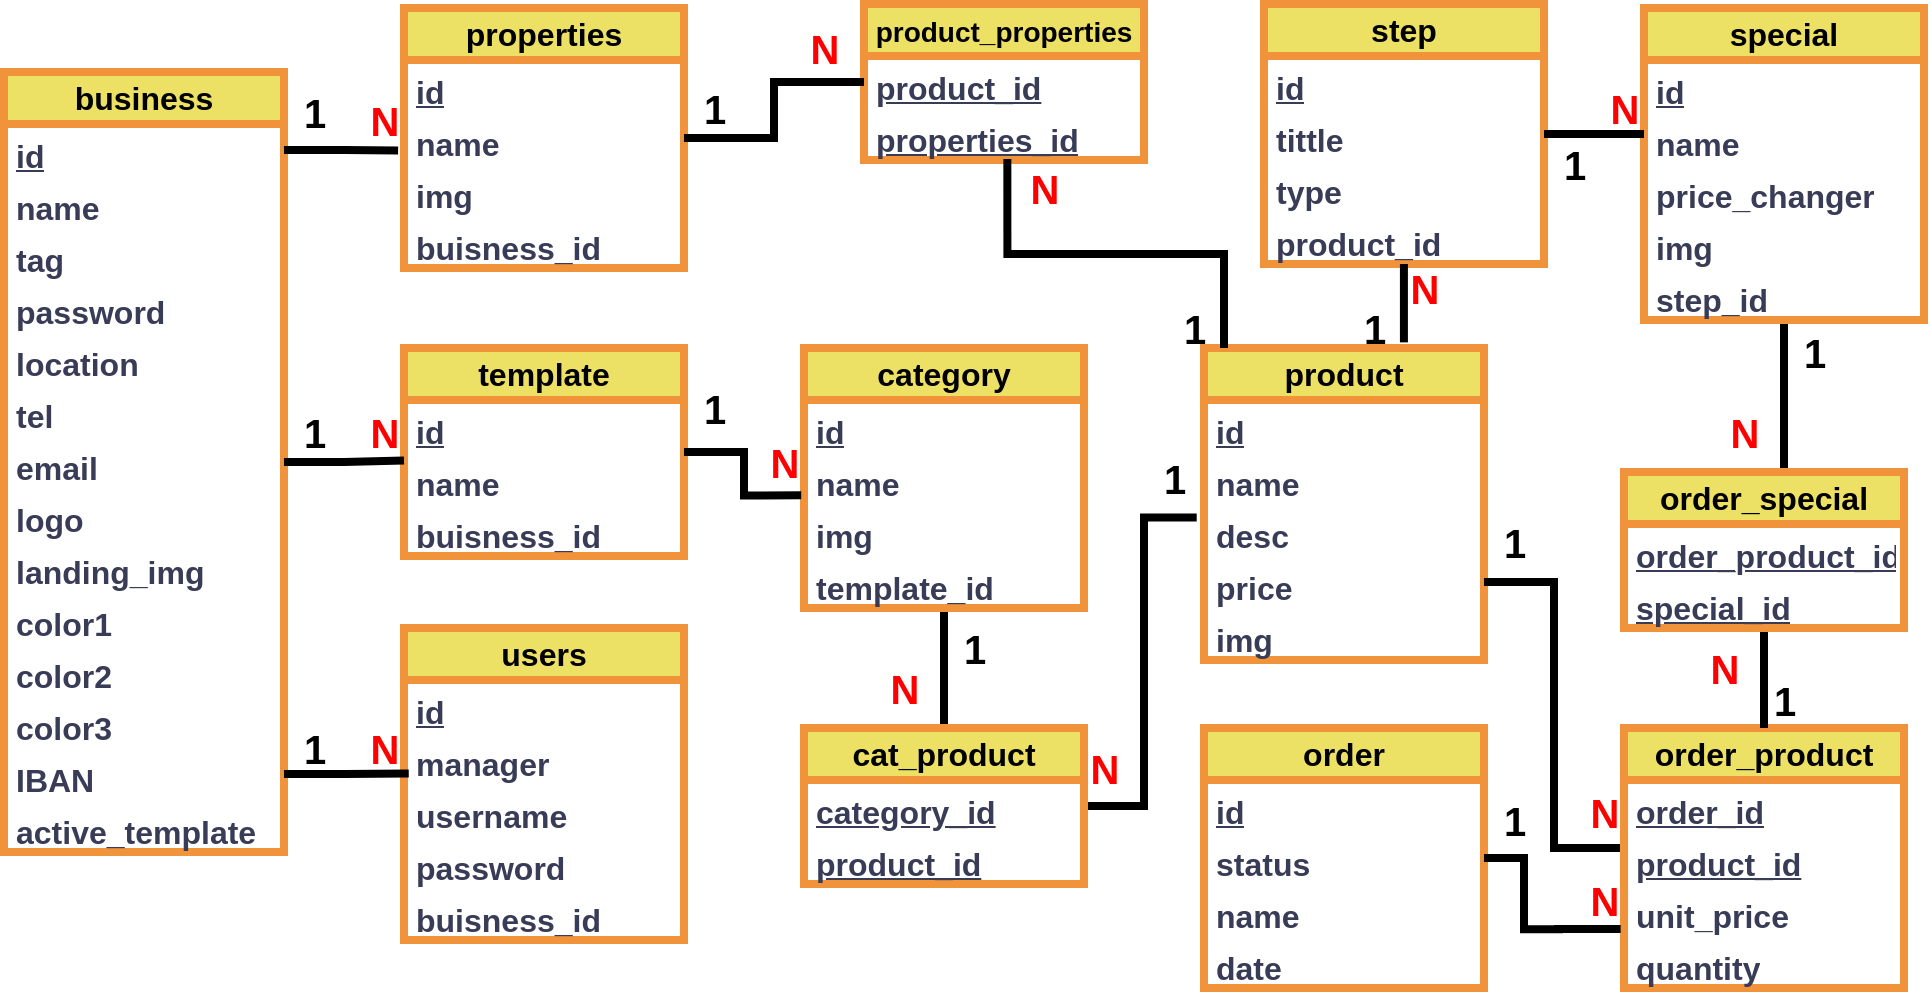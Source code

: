 <mxfile version="24.2.5" type="device">
  <diagram name="Página-1" id="HB4EFLJoK9irSy28Nmbm">
    <mxGraphModel dx="2087" dy="1299" grid="1" gridSize="10" guides="1" tooltips="1" connect="1" arrows="1" fold="1" page="0" pageScale="1" pageWidth="827" pageHeight="1169" background="none" math="0" shadow="0">
      <root>
        <mxCell id="0" />
        <mxCell id="1" parent="0" />
        <mxCell id="oP3ecVFxMw8S0ZBThQW_-9" value="business" style="swimlane;fontStyle=1;childLayout=stackLayout;horizontal=1;startSize=26;fillColor=#ece165;horizontalStack=0;resizeParent=1;resizeParentMax=0;resizeLast=0;collapsible=1;marginBottom=0;whiteSpace=wrap;html=1;strokeColor=#f1933b;labelBackgroundColor=none;gradientColor=none;strokeWidth=4;fontSize=16;" parent="1" vertex="1">
          <mxGeometry x="-100" y="-258" width="140" height="390" as="geometry" />
        </mxCell>
        <mxCell id="oP3ecVFxMw8S0ZBThQW_-11" value="&lt;u style=&quot;font-size: 16px;&quot;&gt;id&lt;/u&gt;" style="text;strokeColor=none;fillColor=none;align=left;verticalAlign=top;spacingLeft=4;spacingRight=4;overflow=hidden;rotatable=0;points=[[0,0.5],[1,0.5]];portConstraint=eastwest;whiteSpace=wrap;html=1;fontColor=#393C56;labelBackgroundColor=none;strokeWidth=4;fontSize=16;fontStyle=1" parent="oP3ecVFxMw8S0ZBThQW_-9" vertex="1">
          <mxGeometry y="26" width="140" height="26" as="geometry" />
        </mxCell>
        <mxCell id="oP3ecVFxMw8S0ZBThQW_-12" value="name" style="text;strokeColor=none;fillColor=none;align=left;verticalAlign=top;spacingLeft=4;spacingRight=4;overflow=hidden;rotatable=0;points=[[0,0.5],[1,0.5]];portConstraint=eastwest;whiteSpace=wrap;html=1;fontColor=#393C56;labelBackgroundColor=none;strokeWidth=4;fontSize=16;fontStyle=1" parent="oP3ecVFxMw8S0ZBThQW_-9" vertex="1">
          <mxGeometry y="52" width="140" height="26" as="geometry" />
        </mxCell>
        <mxCell id="oP3ecVFxMw8S0ZBThQW_-10" value="tag" style="text;strokeColor=none;fillColor=none;align=left;verticalAlign=top;spacingLeft=4;spacingRight=4;overflow=hidden;rotatable=0;points=[[0,0.5],[1,0.5]];portConstraint=eastwest;whiteSpace=wrap;html=1;fontColor=#393C56;labelBackgroundColor=none;strokeWidth=4;fontSize=16;fontStyle=1" parent="oP3ecVFxMw8S0ZBThQW_-9" vertex="1">
          <mxGeometry y="78" width="140" height="26" as="geometry" />
        </mxCell>
        <mxCell id="hWduW7F0UaVmSexxQj4j-1" value="password" style="text;strokeColor=none;fillColor=none;align=left;verticalAlign=top;spacingLeft=4;spacingRight=4;overflow=hidden;rotatable=0;points=[[0,0.5],[1,0.5]];portConstraint=eastwest;whiteSpace=wrap;html=1;fontColor=#393C56;labelBackgroundColor=none;strokeWidth=4;fontSize=16;fontStyle=1" parent="oP3ecVFxMw8S0ZBThQW_-9" vertex="1">
          <mxGeometry y="104" width="140" height="26" as="geometry" />
        </mxCell>
        <mxCell id="oP3ecVFxMw8S0ZBThQW_-43" value="location" style="text;strokeColor=none;fillColor=none;align=left;verticalAlign=top;spacingLeft=4;spacingRight=4;overflow=hidden;rotatable=0;points=[[0,0.5],[1,0.5]];portConstraint=eastwest;whiteSpace=wrap;html=1;fontColor=#393C56;labelBackgroundColor=none;strokeWidth=4;fontSize=16;fontStyle=1" parent="oP3ecVFxMw8S0ZBThQW_-9" vertex="1">
          <mxGeometry y="130" width="140" height="26" as="geometry" />
        </mxCell>
        <mxCell id="rgA8sPel6VOe8TSU-KJx-34" value="tel" style="text;strokeColor=none;fillColor=none;align=left;verticalAlign=top;spacingLeft=4;spacingRight=4;overflow=hidden;rotatable=0;points=[[0,0.5],[1,0.5]];portConstraint=eastwest;whiteSpace=wrap;html=1;fontColor=#393C56;labelBackgroundColor=none;strokeWidth=4;fontSize=16;fontStyle=1" parent="oP3ecVFxMw8S0ZBThQW_-9" vertex="1">
          <mxGeometry y="156" width="140" height="26" as="geometry" />
        </mxCell>
        <mxCell id="rgA8sPel6VOe8TSU-KJx-35" value="email" style="text;strokeColor=none;fillColor=none;align=left;verticalAlign=top;spacingLeft=4;spacingRight=4;overflow=hidden;rotatable=0;points=[[0,0.5],[1,0.5]];portConstraint=eastwest;whiteSpace=wrap;html=1;fontColor=#393C56;labelBackgroundColor=none;strokeWidth=4;fontSize=16;fontStyle=1" parent="oP3ecVFxMw8S0ZBThQW_-9" vertex="1">
          <mxGeometry y="182" width="140" height="26" as="geometry" />
        </mxCell>
        <mxCell id="oP3ecVFxMw8S0ZBThQW_-40" value="logo" style="text;strokeColor=none;fillColor=none;align=left;verticalAlign=top;spacingLeft=4;spacingRight=4;overflow=hidden;rotatable=0;points=[[0,0.5],[1,0.5]];portConstraint=eastwest;whiteSpace=wrap;html=1;fontColor=#393C56;labelBackgroundColor=none;strokeWidth=4;fontSize=16;fontStyle=1" parent="oP3ecVFxMw8S0ZBThQW_-9" vertex="1">
          <mxGeometry y="208" width="140" height="26" as="geometry" />
        </mxCell>
        <mxCell id="rgA8sPel6VOe8TSU-KJx-25" value="landing_img" style="text;strokeColor=none;fillColor=none;align=left;verticalAlign=top;spacingLeft=4;spacingRight=4;overflow=hidden;rotatable=0;points=[[0,0.5],[1,0.5]];portConstraint=eastwest;whiteSpace=wrap;html=1;fontColor=#393C56;labelBackgroundColor=none;strokeWidth=4;fontSize=16;fontStyle=1" parent="oP3ecVFxMw8S0ZBThQW_-9" vertex="1">
          <mxGeometry y="234" width="140" height="26" as="geometry" />
        </mxCell>
        <mxCell id="rgA8sPel6VOe8TSU-KJx-37" value="color1" style="text;strokeColor=none;fillColor=none;align=left;verticalAlign=top;spacingLeft=4;spacingRight=4;overflow=hidden;rotatable=0;points=[[0,0.5],[1,0.5]];portConstraint=eastwest;whiteSpace=wrap;html=1;fontColor=#393C56;labelBackgroundColor=none;strokeWidth=4;fontSize=16;fontStyle=1" parent="oP3ecVFxMw8S0ZBThQW_-9" vertex="1">
          <mxGeometry y="260" width="140" height="26" as="geometry" />
        </mxCell>
        <mxCell id="rgA8sPel6VOe8TSU-KJx-38" value="color2" style="text;strokeColor=none;fillColor=none;align=left;verticalAlign=top;spacingLeft=4;spacingRight=4;overflow=hidden;rotatable=0;points=[[0,0.5],[1,0.5]];portConstraint=eastwest;whiteSpace=wrap;html=1;fontColor=#393C56;labelBackgroundColor=none;strokeWidth=4;fontSize=16;fontStyle=1" parent="oP3ecVFxMw8S0ZBThQW_-9" vertex="1">
          <mxGeometry y="286" width="140" height="26" as="geometry" />
        </mxCell>
        <mxCell id="rgA8sPel6VOe8TSU-KJx-39" value="color3" style="text;strokeColor=none;fillColor=none;align=left;verticalAlign=top;spacingLeft=4;spacingRight=4;overflow=hidden;rotatable=0;points=[[0,0.5],[1,0.5]];portConstraint=eastwest;whiteSpace=wrap;html=1;fontColor=#393C56;labelBackgroundColor=none;strokeWidth=4;fontSize=16;fontStyle=1" parent="oP3ecVFxMw8S0ZBThQW_-9" vertex="1">
          <mxGeometry y="312" width="140" height="26" as="geometry" />
        </mxCell>
        <mxCell id="oP3ecVFxMw8S0ZBThQW_-41" value="IBAN" style="text;strokeColor=none;fillColor=none;align=left;verticalAlign=top;spacingLeft=4;spacingRight=4;overflow=hidden;rotatable=0;points=[[0,0.5],[1,0.5]];portConstraint=eastwest;whiteSpace=wrap;html=1;fontColor=#393C56;labelBackgroundColor=none;strokeWidth=4;fontSize=16;fontStyle=1" parent="oP3ecVFxMw8S0ZBThQW_-9" vertex="1">
          <mxGeometry y="338" width="140" height="26" as="geometry" />
        </mxCell>
        <mxCell id="rgA8sPel6VOe8TSU-KJx-26" value="active_template" style="text;strokeColor=none;fillColor=none;align=left;verticalAlign=top;spacingLeft=4;spacingRight=4;overflow=hidden;rotatable=0;points=[[0,0.5],[1,0.5]];portConstraint=eastwest;whiteSpace=wrap;html=1;fontColor=#393C56;labelBackgroundColor=none;strokeWidth=4;fontSize=16;fontStyle=1" parent="oP3ecVFxMw8S0ZBThQW_-9" vertex="1">
          <mxGeometry y="364" width="140" height="26" as="geometry" />
        </mxCell>
        <mxCell id="w_64lnNvMojPPj8oxcIl-16" style="edgeStyle=orthogonalEdgeStyle;rounded=0;orthogonalLoop=1;jettySize=auto;html=1;entryX=0.5;entryY=0;entryDx=0;entryDy=0;endArrow=none;endFill=0;strokeWidth=4;" edge="1" parent="1" source="oP3ecVFxMw8S0ZBThQW_-26" target="rgA8sPel6VOe8TSU-KJx-27">
          <mxGeometry relative="1" as="geometry" />
        </mxCell>
        <mxCell id="oP3ecVFxMw8S0ZBThQW_-26" value="category" style="swimlane;fontStyle=1;childLayout=stackLayout;horizontal=1;startSize=26;fillColor=#ece165;horizontalStack=0;resizeParent=1;resizeParentMax=0;resizeLast=0;collapsible=1;marginBottom=0;whiteSpace=wrap;html=1;strokeColor=#f1933b;labelBackgroundColor=none;gradientColor=none;strokeWidth=4;fontSize=16;" parent="1" vertex="1">
          <mxGeometry x="300" y="-120" width="140" height="130" as="geometry" />
        </mxCell>
        <mxCell id="oP3ecVFxMw8S0ZBThQW_-27" value="&lt;u style=&quot;font-size: 16px;&quot;&gt;id&lt;/u&gt;" style="text;strokeColor=none;fillColor=none;align=left;verticalAlign=top;spacingLeft=4;spacingRight=4;overflow=hidden;rotatable=0;points=[[0,0.5],[1,0.5]];portConstraint=eastwest;whiteSpace=wrap;html=1;fontColor=#393C56;labelBackgroundColor=none;strokeWidth=4;fontSize=16;fontStyle=1" parent="oP3ecVFxMw8S0ZBThQW_-26" vertex="1">
          <mxGeometry y="26" width="140" height="26" as="geometry" />
        </mxCell>
        <mxCell id="oP3ecVFxMw8S0ZBThQW_-28" value="name" style="text;strokeColor=none;fillColor=none;align=left;verticalAlign=top;spacingLeft=4;spacingRight=4;overflow=hidden;rotatable=0;points=[[0,0.5],[1,0.5]];portConstraint=eastwest;whiteSpace=wrap;html=1;fontColor=#393C56;labelBackgroundColor=none;strokeWidth=4;fontSize=16;fontStyle=1" parent="oP3ecVFxMw8S0ZBThQW_-26" vertex="1">
          <mxGeometry y="52" width="140" height="26" as="geometry" />
        </mxCell>
        <mxCell id="oP3ecVFxMw8S0ZBThQW_-29" value="img" style="text;strokeColor=none;fillColor=none;align=left;verticalAlign=top;spacingLeft=4;spacingRight=4;overflow=hidden;rotatable=0;points=[[0,0.5],[1,0.5]];portConstraint=eastwest;whiteSpace=wrap;html=1;fontColor=#393C56;labelBackgroundColor=none;strokeWidth=4;fontSize=16;fontStyle=1" parent="oP3ecVFxMw8S0ZBThQW_-26" vertex="1">
          <mxGeometry y="78" width="140" height="26" as="geometry" />
        </mxCell>
        <mxCell id="yxecicvRV5w_pmOznldh-9" value="template_id" style="text;strokeColor=none;fillColor=none;align=left;verticalAlign=top;spacingLeft=4;spacingRight=4;overflow=hidden;rotatable=0;points=[[0,0.5],[1,0.5]];portConstraint=eastwest;whiteSpace=wrap;html=1;fontColor=#393C56;labelBackgroundColor=none;strokeWidth=4;fontSize=16;fontStyle=1" parent="oP3ecVFxMw8S0ZBThQW_-26" vertex="1">
          <mxGeometry y="104" width="140" height="26" as="geometry" />
        </mxCell>
        <mxCell id="oP3ecVFxMw8S0ZBThQW_-30" value="product" style="swimlane;fontStyle=1;childLayout=stackLayout;horizontal=1;startSize=26;fillColor=#ece165;horizontalStack=0;resizeParent=1;resizeParentMax=0;resizeLast=0;collapsible=1;marginBottom=0;whiteSpace=wrap;html=1;strokeColor=#f1933b;labelBackgroundColor=none;gradientColor=none;strokeWidth=4;fontSize=16;" parent="1" vertex="1">
          <mxGeometry x="500" y="-120" width="140" height="156" as="geometry" />
        </mxCell>
        <mxCell id="oP3ecVFxMw8S0ZBThQW_-31" value="&lt;u style=&quot;font-size: 16px;&quot;&gt;id&lt;/u&gt;" style="text;strokeColor=none;fillColor=none;align=left;verticalAlign=top;spacingLeft=4;spacingRight=4;overflow=hidden;rotatable=0;points=[[0,0.5],[1,0.5]];portConstraint=eastwest;whiteSpace=wrap;html=1;fontColor=#393C56;labelBackgroundColor=none;strokeWidth=4;fontSize=16;fontStyle=1" parent="oP3ecVFxMw8S0ZBThQW_-30" vertex="1">
          <mxGeometry y="26" width="140" height="26" as="geometry" />
        </mxCell>
        <mxCell id="oP3ecVFxMw8S0ZBThQW_-32" value="name" style="text;strokeColor=none;fillColor=none;align=left;verticalAlign=top;spacingLeft=4;spacingRight=4;overflow=hidden;rotatable=0;points=[[0,0.5],[1,0.5]];portConstraint=eastwest;whiteSpace=wrap;html=1;fontColor=#393C56;labelBackgroundColor=none;strokeWidth=4;fontSize=16;fontStyle=1" parent="oP3ecVFxMw8S0ZBThQW_-30" vertex="1">
          <mxGeometry y="52" width="140" height="26" as="geometry" />
        </mxCell>
        <mxCell id="yxecicvRV5w_pmOznldh-8" value="desc" style="text;strokeColor=none;fillColor=none;align=left;verticalAlign=top;spacingLeft=4;spacingRight=4;overflow=hidden;rotatable=0;points=[[0,0.5],[1,0.5]];portConstraint=eastwest;whiteSpace=wrap;html=1;fontColor=#393C56;labelBackgroundColor=none;strokeWidth=4;fontSize=16;fontStyle=1" parent="oP3ecVFxMw8S0ZBThQW_-30" vertex="1">
          <mxGeometry y="78" width="140" height="26" as="geometry" />
        </mxCell>
        <mxCell id="yxecicvRV5w_pmOznldh-1" value="price" style="text;strokeColor=none;fillColor=none;align=left;verticalAlign=top;spacingLeft=4;spacingRight=4;overflow=hidden;rotatable=0;points=[[0,0.5],[1,0.5]];portConstraint=eastwest;whiteSpace=wrap;html=1;fontColor=#393C56;labelBackgroundColor=none;strokeWidth=4;fontSize=16;fontStyle=1" parent="oP3ecVFxMw8S0ZBThQW_-30" vertex="1">
          <mxGeometry y="104" width="140" height="26" as="geometry" />
        </mxCell>
        <mxCell id="oP3ecVFxMw8S0ZBThQW_-33" value="img" style="text;strokeColor=none;fillColor=none;align=left;verticalAlign=top;spacingLeft=4;spacingRight=4;overflow=hidden;rotatable=0;points=[[0,0.5],[1,0.5]];portConstraint=eastwest;whiteSpace=wrap;html=1;fontColor=#393C56;labelBackgroundColor=none;strokeWidth=4;fontSize=16;fontStyle=1" parent="oP3ecVFxMw8S0ZBThQW_-30" vertex="1">
          <mxGeometry y="130" width="140" height="26" as="geometry" />
        </mxCell>
        <mxCell id="oP3ecVFxMw8S0ZBThQW_-44" value="step" style="swimlane;fontStyle=1;childLayout=stackLayout;horizontal=1;startSize=26;fillColor=#ece165;horizontalStack=0;resizeParent=1;resizeParentMax=0;resizeLast=0;collapsible=1;marginBottom=0;whiteSpace=wrap;html=1;strokeColor=#f1933b;labelBackgroundColor=none;gradientColor=none;strokeWidth=4;fontSize=16;" parent="1" vertex="1">
          <mxGeometry x="530" y="-292" width="140" height="130" as="geometry" />
        </mxCell>
        <mxCell id="oP3ecVFxMw8S0ZBThQW_-45" value="&lt;u style=&quot;font-size: 16px;&quot;&gt;id&lt;/u&gt;" style="text;strokeColor=none;fillColor=none;align=left;verticalAlign=top;spacingLeft=4;spacingRight=4;overflow=hidden;rotatable=0;points=[[0,0.5],[1,0.5]];portConstraint=eastwest;whiteSpace=wrap;html=1;fontColor=#393C56;labelBackgroundColor=none;strokeWidth=4;fontSize=16;fontStyle=1" parent="oP3ecVFxMw8S0ZBThQW_-44" vertex="1">
          <mxGeometry y="26" width="140" height="26" as="geometry" />
        </mxCell>
        <mxCell id="oP3ecVFxMw8S0ZBThQW_-47" value="tittle" style="text;strokeColor=none;fillColor=none;align=left;verticalAlign=top;spacingLeft=4;spacingRight=4;overflow=hidden;rotatable=0;points=[[0,0.5],[1,0.5]];portConstraint=eastwest;whiteSpace=wrap;html=1;fontColor=#393C56;labelBackgroundColor=none;strokeWidth=4;fontSize=16;fontStyle=1" parent="oP3ecVFxMw8S0ZBThQW_-44" vertex="1">
          <mxGeometry y="52" width="140" height="26" as="geometry" />
        </mxCell>
        <mxCell id="rgA8sPel6VOe8TSU-KJx-4" value="type" style="text;strokeColor=none;fillColor=none;align=left;verticalAlign=top;spacingLeft=4;spacingRight=4;overflow=hidden;rotatable=0;points=[[0,0.5],[1,0.5]];portConstraint=eastwest;whiteSpace=wrap;html=1;fontColor=#393C56;labelBackgroundColor=none;strokeWidth=4;fontSize=16;fontStyle=1" parent="oP3ecVFxMw8S0ZBThQW_-44" vertex="1">
          <mxGeometry y="78" width="140" height="26" as="geometry" />
        </mxCell>
        <mxCell id="oP3ecVFxMw8S0ZBThQW_-49" value="product_id" style="text;strokeColor=none;fillColor=none;align=left;verticalAlign=top;spacingLeft=4;spacingRight=4;overflow=hidden;rotatable=0;points=[[0,0.5],[1,0.5]];portConstraint=eastwest;whiteSpace=wrap;html=1;fontColor=#393C56;labelBackgroundColor=none;strokeWidth=4;fontSize=16;fontStyle=1" parent="oP3ecVFxMw8S0ZBThQW_-44" vertex="1">
          <mxGeometry y="104" width="140" height="26" as="geometry" />
        </mxCell>
        <mxCell id="w_64lnNvMojPPj8oxcIl-25" style="edgeStyle=orthogonalEdgeStyle;rounded=0;orthogonalLoop=1;jettySize=auto;html=1;endArrow=none;endFill=0;strokeWidth=4;" edge="1" parent="1" source="yxecicvRV5w_pmOznldh-2">
          <mxGeometry relative="1" as="geometry">
            <mxPoint x="790" y="-60.0" as="targetPoint" />
          </mxGeometry>
        </mxCell>
        <mxCell id="yxecicvRV5w_pmOznldh-2" value="special" style="swimlane;fontStyle=1;childLayout=stackLayout;horizontal=1;startSize=26;fillColor=#ece165;horizontalStack=0;resizeParent=1;resizeParentMax=0;resizeLast=0;collapsible=1;marginBottom=0;whiteSpace=wrap;html=1;strokeColor=#f1933b;labelBackgroundColor=none;gradientColor=none;strokeWidth=4;fontSize=16;" parent="1" vertex="1">
          <mxGeometry x="720" y="-290" width="140" height="156" as="geometry" />
        </mxCell>
        <mxCell id="yxecicvRV5w_pmOznldh-3" value="&lt;u style=&quot;font-size: 16px;&quot;&gt;id&lt;/u&gt;" style="text;strokeColor=none;fillColor=none;align=left;verticalAlign=top;spacingLeft=4;spacingRight=4;overflow=hidden;rotatable=0;points=[[0,0.5],[1,0.5]];portConstraint=eastwest;whiteSpace=wrap;html=1;fontColor=#393C56;labelBackgroundColor=none;strokeWidth=4;fontSize=16;fontStyle=1" parent="yxecicvRV5w_pmOznldh-2" vertex="1">
          <mxGeometry y="26" width="140" height="26" as="geometry" />
        </mxCell>
        <mxCell id="yxecicvRV5w_pmOznldh-4" value="name" style="text;strokeColor=none;fillColor=none;align=left;verticalAlign=top;spacingLeft=4;spacingRight=4;overflow=hidden;rotatable=0;points=[[0,0.5],[1,0.5]];portConstraint=eastwest;whiteSpace=wrap;html=1;fontColor=#393C56;labelBackgroundColor=none;strokeWidth=4;fontSize=16;fontStyle=1" parent="yxecicvRV5w_pmOznldh-2" vertex="1">
          <mxGeometry y="52" width="140" height="26" as="geometry" />
        </mxCell>
        <mxCell id="yxecicvRV5w_pmOznldh-7" value="price_changer" style="text;strokeColor=none;fillColor=none;align=left;verticalAlign=top;spacingLeft=4;spacingRight=4;overflow=hidden;rotatable=0;points=[[0,0.5],[1,0.5]];portConstraint=eastwest;whiteSpace=wrap;html=1;fontColor=#393C56;labelBackgroundColor=none;strokeWidth=4;fontSize=16;fontStyle=1" parent="yxecicvRV5w_pmOznldh-2" vertex="1">
          <mxGeometry y="78" width="140" height="26" as="geometry" />
        </mxCell>
        <mxCell id="yxecicvRV5w_pmOznldh-5" value="img" style="text;strokeColor=none;fillColor=none;align=left;verticalAlign=top;spacingLeft=4;spacingRight=4;overflow=hidden;rotatable=0;points=[[0,0.5],[1,0.5]];portConstraint=eastwest;whiteSpace=wrap;html=1;fontColor=#393C56;labelBackgroundColor=none;strokeWidth=4;fontSize=16;fontStyle=1" parent="yxecicvRV5w_pmOznldh-2" vertex="1">
          <mxGeometry y="104" width="140" height="26" as="geometry" />
        </mxCell>
        <mxCell id="yxecicvRV5w_pmOznldh-6" value="step_id" style="text;strokeColor=none;fillColor=none;align=left;verticalAlign=top;spacingLeft=4;spacingRight=4;overflow=hidden;rotatable=0;points=[[0,0.5],[1,0.5]];portConstraint=eastwest;whiteSpace=wrap;html=1;fontColor=#393C56;labelBackgroundColor=none;strokeWidth=4;fontSize=16;fontStyle=1" parent="yxecicvRV5w_pmOznldh-2" vertex="1">
          <mxGeometry y="130" width="140" height="26" as="geometry" />
        </mxCell>
        <mxCell id="yxecicvRV5w_pmOznldh-17" value="properties" style="swimlane;fontStyle=1;childLayout=stackLayout;horizontal=1;startSize=26;fillColor=#ece165;horizontalStack=0;resizeParent=1;resizeParentMax=0;resizeLast=0;collapsible=1;marginBottom=0;whiteSpace=wrap;html=1;strokeColor=#f1933b;labelBackgroundColor=none;gradientColor=none;strokeWidth=4;fontSize=16;" parent="1" vertex="1">
          <mxGeometry x="100" y="-290" width="140" height="130" as="geometry" />
        </mxCell>
        <mxCell id="yxecicvRV5w_pmOznldh-18" value="&lt;u style=&quot;font-size: 16px;&quot;&gt;id&lt;/u&gt;" style="text;strokeColor=none;fillColor=none;align=left;verticalAlign=top;spacingLeft=4;spacingRight=4;overflow=hidden;rotatable=0;points=[[0,0.5],[1,0.5]];portConstraint=eastwest;whiteSpace=wrap;html=1;fontColor=#393C56;labelBackgroundColor=none;strokeWidth=4;fontSize=16;fontStyle=1" parent="yxecicvRV5w_pmOznldh-17" vertex="1">
          <mxGeometry y="26" width="140" height="26" as="geometry" />
        </mxCell>
        <mxCell id="yxecicvRV5w_pmOznldh-19" value="name" style="text;strokeColor=none;fillColor=none;align=left;verticalAlign=top;spacingLeft=4;spacingRight=4;overflow=hidden;rotatable=0;points=[[0,0.5],[1,0.5]];portConstraint=eastwest;whiteSpace=wrap;html=1;fontColor=#393C56;labelBackgroundColor=none;strokeWidth=4;fontSize=16;fontStyle=1" parent="yxecicvRV5w_pmOznldh-17" vertex="1">
          <mxGeometry y="52" width="140" height="26" as="geometry" />
        </mxCell>
        <mxCell id="yxecicvRV5w_pmOznldh-20" value="img" style="text;strokeColor=none;fillColor=none;align=left;verticalAlign=top;spacingLeft=4;spacingRight=4;overflow=hidden;rotatable=0;points=[[0,0.5],[1,0.5]];portConstraint=eastwest;whiteSpace=wrap;html=1;fontColor=#393C56;labelBackgroundColor=none;strokeWidth=4;fontSize=16;fontStyle=1" parent="yxecicvRV5w_pmOznldh-17" vertex="1">
          <mxGeometry y="78" width="140" height="26" as="geometry" />
        </mxCell>
        <mxCell id="yxecicvRV5w_pmOznldh-21" value="buisness_id" style="text;strokeColor=none;fillColor=none;align=left;verticalAlign=top;spacingLeft=4;spacingRight=4;overflow=hidden;rotatable=0;points=[[0,0.5],[1,0.5]];portConstraint=eastwest;whiteSpace=wrap;html=1;fontColor=#393C56;labelBackgroundColor=none;strokeWidth=4;fontSize=16;fontStyle=1" parent="yxecicvRV5w_pmOznldh-17" vertex="1">
          <mxGeometry y="104" width="140" height="26" as="geometry" />
        </mxCell>
        <mxCell id="yxecicvRV5w_pmOznldh-22" value="&lt;font style=&quot;font-size: 14px;&quot;&gt;product_properties&lt;/font&gt;" style="swimlane;fontStyle=1;childLayout=stackLayout;horizontal=1;startSize=26;fillColor=#ece165;horizontalStack=0;resizeParent=1;resizeParentMax=0;resizeLast=0;collapsible=1;marginBottom=0;whiteSpace=wrap;html=1;strokeColor=#f1933b;labelBackgroundColor=none;gradientColor=none;strokeWidth=4;fontSize=16;" parent="1" vertex="1">
          <mxGeometry x="330" y="-292" width="140" height="78" as="geometry" />
        </mxCell>
        <mxCell id="yxecicvRV5w_pmOznldh-24" value="&lt;u&gt;product_id&lt;/u&gt;" style="text;strokeColor=none;fillColor=none;align=left;verticalAlign=top;spacingLeft=4;spacingRight=4;overflow=hidden;rotatable=0;points=[[0,0.5],[1,0.5]];portConstraint=eastwest;whiteSpace=wrap;html=1;fontColor=#393C56;labelBackgroundColor=none;strokeWidth=4;fontSize=16;fontStyle=1" parent="yxecicvRV5w_pmOznldh-22" vertex="1">
          <mxGeometry y="26" width="140" height="26" as="geometry" />
        </mxCell>
        <mxCell id="yxecicvRV5w_pmOznldh-23" value="&lt;u&gt;properties_id&lt;/u&gt;" style="text;strokeColor=none;fillColor=none;align=left;verticalAlign=top;spacingLeft=4;spacingRight=4;overflow=hidden;rotatable=0;points=[[0,0.5],[1,0.5]];portConstraint=eastwest;whiteSpace=wrap;html=1;fontColor=#393C56;labelBackgroundColor=none;strokeWidth=4;fontSize=16;fontStyle=1" parent="yxecicvRV5w_pmOznldh-22" vertex="1">
          <mxGeometry y="52" width="140" height="26" as="geometry" />
        </mxCell>
        <mxCell id="rgA8sPel6VOe8TSU-KJx-5" value="order" style="swimlane;fontStyle=1;childLayout=stackLayout;horizontal=1;startSize=26;fillColor=#ece165;horizontalStack=0;resizeParent=1;resizeParentMax=0;resizeLast=0;collapsible=1;marginBottom=0;whiteSpace=wrap;html=1;strokeColor=#f1933b;labelBackgroundColor=none;gradientColor=none;strokeWidth=4;fontSize=16;" parent="1" vertex="1">
          <mxGeometry x="500" y="70" width="140" height="130" as="geometry" />
        </mxCell>
        <mxCell id="rgA8sPel6VOe8TSU-KJx-6" value="&lt;u style=&quot;font-size: 16px;&quot;&gt;id&lt;/u&gt;" style="text;strokeColor=none;fillColor=none;align=left;verticalAlign=top;spacingLeft=4;spacingRight=4;overflow=hidden;rotatable=0;points=[[0,0.5],[1,0.5]];portConstraint=eastwest;whiteSpace=wrap;html=1;fontColor=#393C56;labelBackgroundColor=none;strokeWidth=4;fontSize=16;fontStyle=1" parent="rgA8sPel6VOe8TSU-KJx-5" vertex="1">
          <mxGeometry y="26" width="140" height="26" as="geometry" />
        </mxCell>
        <mxCell id="rgA8sPel6VOe8TSU-KJx-9" value="status" style="text;strokeColor=none;fillColor=none;align=left;verticalAlign=top;spacingLeft=4;spacingRight=4;overflow=hidden;rotatable=0;points=[[0,0.5],[1,0.5]];portConstraint=eastwest;whiteSpace=wrap;html=1;fontColor=#393C56;labelBackgroundColor=none;strokeWidth=4;fontSize=16;fontStyle=1" parent="rgA8sPel6VOe8TSU-KJx-5" vertex="1">
          <mxGeometry y="52" width="140" height="26" as="geometry" />
        </mxCell>
        <mxCell id="rgA8sPel6VOe8TSU-KJx-12" value="name" style="text;strokeColor=none;fillColor=none;align=left;verticalAlign=top;spacingLeft=4;spacingRight=4;overflow=hidden;rotatable=0;points=[[0,0.5],[1,0.5]];portConstraint=eastwest;whiteSpace=wrap;html=1;fontColor=#393C56;labelBackgroundColor=none;strokeWidth=4;fontSize=16;fontStyle=1" parent="rgA8sPel6VOe8TSU-KJx-5" vertex="1">
          <mxGeometry y="78" width="140" height="26" as="geometry" />
        </mxCell>
        <mxCell id="VokZAXwR1dvvG9g6itUy-2" value="date" style="text;strokeColor=none;fillColor=none;align=left;verticalAlign=top;spacingLeft=4;spacingRight=4;overflow=hidden;rotatable=0;points=[[0,0.5],[1,0.5]];portConstraint=eastwest;whiteSpace=wrap;html=1;fontColor=#393C56;labelBackgroundColor=none;strokeWidth=4;fontSize=16;fontStyle=1" parent="rgA8sPel6VOe8TSU-KJx-5" vertex="1">
          <mxGeometry y="104" width="140" height="26" as="geometry" />
        </mxCell>
        <mxCell id="rgA8sPel6VOe8TSU-KJx-13" value="order_product" style="swimlane;fontStyle=1;childLayout=stackLayout;horizontal=1;startSize=26;fillColor=#ece165;horizontalStack=0;resizeParent=1;resizeParentMax=0;resizeLast=0;collapsible=1;marginBottom=0;whiteSpace=wrap;html=1;strokeColor=#f1933b;labelBackgroundColor=none;gradientColor=none;strokeWidth=4;fontSize=16;" parent="1" vertex="1">
          <mxGeometry x="710" y="70" width="140" height="130" as="geometry" />
        </mxCell>
        <mxCell id="rgA8sPel6VOe8TSU-KJx-19" value="&lt;span style=&quot;font-size: 16px;&quot;&gt;order_id&lt;/span&gt;" style="text;strokeColor=none;fillColor=none;align=left;verticalAlign=top;spacingLeft=4;spacingRight=4;overflow=hidden;rotatable=0;points=[[0,0.5],[1,0.5]];portConstraint=eastwest;whiteSpace=wrap;html=1;fontColor=#393C56;labelBackgroundColor=none;strokeWidth=4;fontSize=16;fontStyle=5" parent="rgA8sPel6VOe8TSU-KJx-13" vertex="1">
          <mxGeometry y="26" width="140" height="26" as="geometry" />
        </mxCell>
        <mxCell id="rgA8sPel6VOe8TSU-KJx-18" value="&lt;span style=&quot;font-size: 16px;&quot;&gt;product_id&lt;/span&gt;" style="text;strokeColor=none;fillColor=none;align=left;verticalAlign=top;spacingLeft=4;spacingRight=4;overflow=hidden;rotatable=0;points=[[0,0.5],[1,0.5]];portConstraint=eastwest;whiteSpace=wrap;html=1;fontColor=#393C56;labelBackgroundColor=none;strokeWidth=4;fontSize=16;fontStyle=5" parent="rgA8sPel6VOe8TSU-KJx-13" vertex="1">
          <mxGeometry y="52" width="140" height="26" as="geometry" />
        </mxCell>
        <mxCell id="BneMiahgWMoEN0G-q8t--10" value="unit_price" style="text;strokeColor=none;fillColor=none;align=left;verticalAlign=top;spacingLeft=4;spacingRight=4;overflow=hidden;rotatable=0;points=[[0,0.5],[1,0.5]];portConstraint=eastwest;whiteSpace=wrap;html=1;fontColor=#393C56;labelBackgroundColor=none;strokeWidth=4;fontSize=16;fontStyle=1" parent="rgA8sPel6VOe8TSU-KJx-13" vertex="1">
          <mxGeometry y="78" width="140" height="26" as="geometry" />
        </mxCell>
        <mxCell id="hWduW7F0UaVmSexxQj4j-2" value="quantity" style="text;strokeColor=none;fillColor=none;align=left;verticalAlign=top;spacingLeft=4;spacingRight=4;overflow=hidden;rotatable=0;points=[[0,0.5],[1,0.5]];portConstraint=eastwest;whiteSpace=wrap;html=1;fontColor=#393C56;labelBackgroundColor=none;strokeWidth=4;fontSize=16;fontStyle=1" parent="rgA8sPel6VOe8TSU-KJx-13" vertex="1">
          <mxGeometry y="104" width="140" height="26" as="geometry" />
        </mxCell>
        <mxCell id="rgA8sPel6VOe8TSU-KJx-20" value="template" style="swimlane;fontStyle=1;childLayout=stackLayout;horizontal=1;startSize=26;fillColor=#ece165;horizontalStack=0;resizeParent=1;resizeParentMax=0;resizeLast=0;collapsible=1;marginBottom=0;whiteSpace=wrap;html=1;strokeColor=#f1933b;labelBackgroundColor=none;gradientColor=none;strokeWidth=4;fontSize=16;" parent="1" vertex="1">
          <mxGeometry x="100" y="-120" width="140" height="104" as="geometry" />
        </mxCell>
        <mxCell id="rgA8sPel6VOe8TSU-KJx-21" value="&lt;u style=&quot;font-size: 16px;&quot;&gt;id&lt;/u&gt;" style="text;strokeColor=none;fillColor=none;align=left;verticalAlign=top;spacingLeft=4;spacingRight=4;overflow=hidden;rotatable=0;points=[[0,0.5],[1,0.5]];portConstraint=eastwest;whiteSpace=wrap;html=1;fontColor=#393C56;labelBackgroundColor=none;strokeWidth=4;fontSize=16;fontStyle=1" parent="rgA8sPel6VOe8TSU-KJx-20" vertex="1">
          <mxGeometry y="26" width="140" height="26" as="geometry" />
        </mxCell>
        <mxCell id="rgA8sPel6VOe8TSU-KJx-22" value="name" style="text;strokeColor=none;fillColor=none;align=left;verticalAlign=top;spacingLeft=4;spacingRight=4;overflow=hidden;rotatable=0;points=[[0,0.5],[1,0.5]];portConstraint=eastwest;whiteSpace=wrap;html=1;fontColor=#393C56;labelBackgroundColor=none;strokeWidth=4;fontSize=16;fontStyle=1" parent="rgA8sPel6VOe8TSU-KJx-20" vertex="1">
          <mxGeometry y="52" width="140" height="26" as="geometry" />
        </mxCell>
        <mxCell id="rgA8sPel6VOe8TSU-KJx-24" value="buisness_id" style="text;strokeColor=none;fillColor=none;align=left;verticalAlign=top;spacingLeft=4;spacingRight=4;overflow=hidden;rotatable=0;points=[[0,0.5],[1,0.5]];portConstraint=eastwest;whiteSpace=wrap;html=1;fontColor=#393C56;labelBackgroundColor=none;strokeWidth=4;fontSize=16;fontStyle=1" parent="rgA8sPel6VOe8TSU-KJx-20" vertex="1">
          <mxGeometry y="78" width="140" height="26" as="geometry" />
        </mxCell>
        <mxCell id="w_64lnNvMojPPj8oxcIl-17" style="edgeStyle=orthogonalEdgeStyle;rounded=0;orthogonalLoop=1;jettySize=auto;html=1;entryX=-0.026;entryY=0.262;entryDx=0;entryDy=0;entryPerimeter=0;endArrow=none;endFill=0;strokeWidth=4;" edge="1" parent="1" source="rgA8sPel6VOe8TSU-KJx-27" target="yxecicvRV5w_pmOznldh-8">
          <mxGeometry relative="1" as="geometry">
            <mxPoint x="470" y="-50" as="targetPoint" />
            <Array as="points">
              <mxPoint x="470" y="109" />
              <mxPoint x="470" y="-35" />
            </Array>
          </mxGeometry>
        </mxCell>
        <mxCell id="rgA8sPel6VOe8TSU-KJx-27" value="cat_product" style="swimlane;fontStyle=1;childLayout=stackLayout;horizontal=1;startSize=26;fillColor=#ece165;horizontalStack=0;resizeParent=1;resizeParentMax=0;resizeLast=0;collapsible=1;marginBottom=0;whiteSpace=wrap;html=1;strokeColor=#f1933b;labelBackgroundColor=none;gradientColor=none;strokeWidth=4;fontSize=16;" parent="1" vertex="1">
          <mxGeometry x="300" y="70" width="140" height="78" as="geometry" />
        </mxCell>
        <mxCell id="rgA8sPel6VOe8TSU-KJx-28" value="&lt;u style=&quot;font-size: 16px;&quot;&gt;category_id&lt;/u&gt;" style="text;strokeColor=none;fillColor=none;align=left;verticalAlign=top;spacingLeft=4;spacingRight=4;overflow=hidden;rotatable=0;points=[[0,0.5],[1,0.5]];portConstraint=eastwest;whiteSpace=wrap;html=1;fontColor=#393C56;labelBackgroundColor=none;strokeWidth=4;fontSize=16;fontStyle=1" parent="rgA8sPel6VOe8TSU-KJx-27" vertex="1">
          <mxGeometry y="26" width="140" height="26" as="geometry" />
        </mxCell>
        <mxCell id="rgA8sPel6VOe8TSU-KJx-29" value="product_id" style="text;strokeColor=none;fillColor=none;align=left;verticalAlign=top;spacingLeft=4;spacingRight=4;overflow=hidden;rotatable=0;points=[[0,0.5],[1,0.5]];portConstraint=eastwest;whiteSpace=wrap;html=1;fontColor=#393C56;labelBackgroundColor=none;strokeWidth=4;fontSize=16;fontStyle=5" parent="rgA8sPel6VOe8TSU-KJx-27" vertex="1">
          <mxGeometry y="52" width="140" height="26" as="geometry" />
        </mxCell>
        <mxCell id="w_64lnNvMojPPj8oxcIl-26" style="edgeStyle=orthogonalEdgeStyle;rounded=0;orthogonalLoop=1;jettySize=auto;html=1;entryX=0.5;entryY=0;entryDx=0;entryDy=0;endArrow=none;endFill=0;strokeWidth=4;" edge="1" parent="1" source="BneMiahgWMoEN0G-q8t--7" target="rgA8sPel6VOe8TSU-KJx-13">
          <mxGeometry relative="1" as="geometry" />
        </mxCell>
        <mxCell id="BneMiahgWMoEN0G-q8t--7" value="order_special" style="swimlane;fontStyle=1;childLayout=stackLayout;horizontal=1;startSize=26;fillColor=#ece165;horizontalStack=0;resizeParent=1;resizeParentMax=0;resizeLast=0;collapsible=1;marginBottom=0;whiteSpace=wrap;html=1;strokeColor=#f1933b;labelBackgroundColor=none;gradientColor=none;strokeWidth=4;fontSize=16;" parent="1" vertex="1">
          <mxGeometry x="710" y="-58" width="140" height="78" as="geometry" />
        </mxCell>
        <mxCell id="BneMiahgWMoEN0G-q8t--8" value="&lt;span style=&quot;font-size: 16px;&quot;&gt;order_product_id&lt;/span&gt;" style="text;strokeColor=none;fillColor=none;align=left;verticalAlign=top;spacingLeft=4;spacingRight=4;overflow=hidden;rotatable=0;points=[[0,0.5],[1,0.5]];portConstraint=eastwest;whiteSpace=wrap;html=1;fontColor=#393C56;labelBackgroundColor=none;strokeWidth=4;fontSize=16;fontStyle=5" parent="BneMiahgWMoEN0G-q8t--7" vertex="1">
          <mxGeometry y="26" width="140" height="26" as="geometry" />
        </mxCell>
        <mxCell id="BneMiahgWMoEN0G-q8t--9" value="&lt;span style=&quot;font-size: 16px;&quot;&gt;special_id&lt;/span&gt;" style="text;strokeColor=none;fillColor=none;align=left;verticalAlign=top;spacingLeft=4;spacingRight=4;overflow=hidden;rotatable=0;points=[[0,0.5],[1,0.5]];portConstraint=eastwest;whiteSpace=wrap;html=1;fontColor=#393C56;labelBackgroundColor=none;strokeWidth=4;fontSize=16;fontStyle=5" parent="BneMiahgWMoEN0G-q8t--7" vertex="1">
          <mxGeometry y="52" width="140" height="26" as="geometry" />
        </mxCell>
        <mxCell id="xKJswpxbxgdSz9v3RkuS-1" value="users" style="swimlane;fontStyle=1;childLayout=stackLayout;horizontal=1;startSize=26;fillColor=#ece165;horizontalStack=0;resizeParent=1;resizeParentMax=0;resizeLast=0;collapsible=1;marginBottom=0;whiteSpace=wrap;html=1;strokeColor=#f1933b;labelBackgroundColor=none;gradientColor=none;strokeWidth=4;fontSize=16;" parent="1" vertex="1">
          <mxGeometry x="100" y="20" width="140" height="156" as="geometry" />
        </mxCell>
        <mxCell id="xKJswpxbxgdSz9v3RkuS-2" value="id" style="text;strokeColor=none;fillColor=none;align=left;verticalAlign=top;spacingLeft=4;spacingRight=4;overflow=hidden;rotatable=0;points=[[0,0.5],[1,0.5]];portConstraint=eastwest;whiteSpace=wrap;html=1;fontColor=#393C56;labelBackgroundColor=none;strokeWidth=4;fontSize=16;fontStyle=5" parent="xKJswpxbxgdSz9v3RkuS-1" vertex="1">
          <mxGeometry y="26" width="140" height="26" as="geometry" />
        </mxCell>
        <mxCell id="xKJswpxbxgdSz9v3RkuS-3" value="&lt;span style=&quot;font-size: 16px;&quot;&gt;manager&lt;/span&gt;" style="text;strokeColor=none;fillColor=none;align=left;verticalAlign=top;spacingLeft=4;spacingRight=4;overflow=hidden;rotatable=0;points=[[0,0.5],[1,0.5]];portConstraint=eastwest;whiteSpace=wrap;html=1;fontColor=#393C56;labelBackgroundColor=none;strokeWidth=4;fontSize=16;fontStyle=1" parent="xKJswpxbxgdSz9v3RkuS-1" vertex="1">
          <mxGeometry y="52" width="140" height="26" as="geometry" />
        </mxCell>
        <mxCell id="xKJswpxbxgdSz9v3RkuS-12" value="&lt;span style=&quot;font-size: 16px;&quot;&gt;username&lt;/span&gt;" style="text;strokeColor=none;fillColor=none;align=left;verticalAlign=top;spacingLeft=4;spacingRight=4;overflow=hidden;rotatable=0;points=[[0,0.5],[1,0.5]];portConstraint=eastwest;whiteSpace=wrap;html=1;fontColor=#393C56;labelBackgroundColor=none;strokeWidth=4;fontSize=16;fontStyle=1" parent="xKJswpxbxgdSz9v3RkuS-1" vertex="1">
          <mxGeometry y="78" width="140" height="26" as="geometry" />
        </mxCell>
        <mxCell id="xKJswpxbxgdSz9v3RkuS-11" value="&lt;span style=&quot;font-size: 16px;&quot;&gt;password&lt;/span&gt;" style="text;strokeColor=none;fillColor=none;align=left;verticalAlign=top;spacingLeft=4;spacingRight=4;overflow=hidden;rotatable=0;points=[[0,0.5],[1,0.5]];portConstraint=eastwest;whiteSpace=wrap;html=1;fontColor=#393C56;labelBackgroundColor=none;strokeWidth=4;fontSize=16;fontStyle=1" parent="xKJswpxbxgdSz9v3RkuS-1" vertex="1">
          <mxGeometry y="104" width="140" height="26" as="geometry" />
        </mxCell>
        <mxCell id="xKJswpxbxgdSz9v3RkuS-10" value="&lt;span style=&quot;font-size: 16px;&quot;&gt;buisness_id&lt;/span&gt;" style="text;strokeColor=none;fillColor=none;align=left;verticalAlign=top;spacingLeft=4;spacingRight=4;overflow=hidden;rotatable=0;points=[[0,0.5],[1,0.5]];portConstraint=eastwest;whiteSpace=wrap;html=1;fontColor=#393C56;labelBackgroundColor=none;strokeWidth=4;fontSize=16;fontStyle=1" parent="xKJswpxbxgdSz9v3RkuS-1" vertex="1">
          <mxGeometry y="130" width="140" height="26" as="geometry" />
        </mxCell>
        <mxCell id="w_64lnNvMojPPj8oxcIl-6" style="edgeStyle=orthogonalEdgeStyle;rounded=0;orthogonalLoop=1;jettySize=auto;html=1;exitX=1;exitY=0.5;exitDx=0;exitDy=0;entryX=0;entryY=0.165;entryDx=0;entryDy=0;entryPerimeter=0;endArrow=none;endFill=0;strokeWidth=4;" edge="1" parent="1" source="rgA8sPel6VOe8TSU-KJx-35" target="rgA8sPel6VOe8TSU-KJx-22">
          <mxGeometry relative="1" as="geometry" />
        </mxCell>
        <mxCell id="w_64lnNvMojPPj8oxcIl-7" style="edgeStyle=orthogonalEdgeStyle;rounded=0;orthogonalLoop=1;jettySize=auto;html=1;exitX=1;exitY=0.5;exitDx=0;exitDy=0;entryX=0.017;entryY=0.799;entryDx=0;entryDy=0;entryPerimeter=0;endArrow=none;endFill=0;strokeWidth=4;" edge="1" parent="1" source="oP3ecVFxMw8S0ZBThQW_-41" target="xKJswpxbxgdSz9v3RkuS-3">
          <mxGeometry relative="1" as="geometry" />
        </mxCell>
        <mxCell id="w_64lnNvMojPPj8oxcIl-10" style="edgeStyle=orthogonalEdgeStyle;rounded=0;orthogonalLoop=1;jettySize=auto;html=1;exitX=1;exitY=0.5;exitDx=0;exitDy=0;entryX=-0.021;entryY=0.742;entryDx=0;entryDy=0;entryPerimeter=0;endArrow=none;endFill=0;strokeWidth=4;" edge="1" parent="1" source="oP3ecVFxMw8S0ZBThQW_-11" target="yxecicvRV5w_pmOznldh-19">
          <mxGeometry relative="1" as="geometry" />
        </mxCell>
        <mxCell id="w_64lnNvMojPPj8oxcIl-13" style="edgeStyle=orthogonalEdgeStyle;rounded=0;orthogonalLoop=1;jettySize=auto;html=1;exitX=1;exitY=0.5;exitDx=0;exitDy=0;entryX=-0.01;entryY=0.834;entryDx=0;entryDy=0;entryPerimeter=0;endArrow=none;endFill=0;strokeWidth=4;" edge="1" parent="1" source="rgA8sPel6VOe8TSU-KJx-20" target="oP3ecVFxMw8S0ZBThQW_-28">
          <mxGeometry relative="1" as="geometry" />
        </mxCell>
        <mxCell id="w_64lnNvMojPPj8oxcIl-20" style="edgeStyle=orthogonalEdgeStyle;rounded=0;orthogonalLoop=1;jettySize=auto;html=1;entryX=0.512;entryY=0.981;entryDx=0;entryDy=0;entryPerimeter=0;endArrow=none;endFill=0;strokeWidth=4;" edge="1" parent="1" target="yxecicvRV5w_pmOznldh-23">
          <mxGeometry relative="1" as="geometry">
            <mxPoint x="510" y="-120" as="sourcePoint" />
            <Array as="points">
              <mxPoint x="510" y="-120" />
              <mxPoint x="510" y="-167" />
              <mxPoint x="402" y="-167" />
            </Array>
          </mxGeometry>
        </mxCell>
        <mxCell id="w_64lnNvMojPPj8oxcIl-21" style="edgeStyle=orthogonalEdgeStyle;rounded=0;orthogonalLoop=1;jettySize=auto;html=1;exitX=1;exitY=0.5;exitDx=0;exitDy=0;entryX=0;entryY=0.5;entryDx=0;entryDy=0;endArrow=none;endFill=0;strokeWidth=4;" edge="1" parent="1" source="yxecicvRV5w_pmOznldh-19" target="yxecicvRV5w_pmOznldh-24">
          <mxGeometry relative="1" as="geometry" />
        </mxCell>
        <mxCell id="w_64lnNvMojPPj8oxcIl-22" style="edgeStyle=orthogonalEdgeStyle;rounded=0;orthogonalLoop=1;jettySize=auto;html=1;entryX=0.714;entryY=-0.018;entryDx=0;entryDy=0;entryPerimeter=0;endArrow=none;endFill=0;strokeWidth=4;" edge="1" parent="1" source="oP3ecVFxMw8S0ZBThQW_-44" target="oP3ecVFxMw8S0ZBThQW_-30">
          <mxGeometry relative="1" as="geometry" />
        </mxCell>
        <mxCell id="w_64lnNvMojPPj8oxcIl-23" style="edgeStyle=orthogonalEdgeStyle;rounded=0;orthogonalLoop=1;jettySize=auto;html=1;exitX=1;exitY=0.5;exitDx=0;exitDy=0;endArrow=none;endFill=0;strokeWidth=4;" edge="1" parent="1" source="yxecicvRV5w_pmOznldh-1">
          <mxGeometry relative="1" as="geometry">
            <mxPoint x="708" y="130" as="targetPoint" />
            <Array as="points">
              <mxPoint x="675" y="-3" />
              <mxPoint x="675" y="130" />
              <mxPoint x="708" y="130" />
            </Array>
          </mxGeometry>
        </mxCell>
        <mxCell id="w_64lnNvMojPPj8oxcIl-24" style="edgeStyle=orthogonalEdgeStyle;rounded=0;orthogonalLoop=1;jettySize=auto;html=1;entryX=-0.012;entryY=0.865;entryDx=0;entryDy=0;entryPerimeter=0;endArrow=none;endFill=0;strokeWidth=4;" edge="1" parent="1" source="w_64lnNvMojPPj8oxcIl-35" target="BneMiahgWMoEN0G-q8t--10">
          <mxGeometry relative="1" as="geometry">
            <Array as="points">
              <mxPoint x="675" y="170" />
            </Array>
          </mxGeometry>
        </mxCell>
        <mxCell id="w_64lnNvMojPPj8oxcIl-28" style="edgeStyle=orthogonalEdgeStyle;rounded=0;orthogonalLoop=1;jettySize=auto;html=1;entryX=0;entryY=0.423;entryDx=0;entryDy=0;entryPerimeter=0;endArrow=none;endFill=0;strokeWidth=4;" edge="1" parent="1" source="oP3ecVFxMw8S0ZBThQW_-44" target="yxecicvRV5w_pmOznldh-4">
          <mxGeometry relative="1" as="geometry" />
        </mxCell>
        <mxCell id="w_64lnNvMojPPj8oxcIl-30" value="&lt;font size=&quot;1&quot; color=&quot;#ff0000&quot;&gt;&lt;b style=&quot;font-size: 20px;&quot;&gt;N&lt;/b&gt;&lt;/font&gt;" style="text;html=1;align=center;verticalAlign=middle;resizable=0;points=[];autosize=1;strokeColor=none;fillColor=none;" vertex="1" parent="1">
          <mxGeometry x="70" y="60" width="40" height="40" as="geometry" />
        </mxCell>
        <mxCell id="w_64lnNvMojPPj8oxcIl-31" value="&lt;font size=&quot;1&quot; color=&quot;#ff0000&quot;&gt;&lt;b style=&quot;font-size: 20px;&quot;&gt;N&lt;/b&gt;&lt;/font&gt;" style="text;html=1;align=center;verticalAlign=middle;resizable=0;points=[];autosize=1;strokeColor=none;fillColor=none;" vertex="1" parent="1">
          <mxGeometry x="70" y="-98" width="40" height="40" as="geometry" />
        </mxCell>
        <mxCell id="w_64lnNvMojPPj8oxcIl-32" value="&lt;font size=&quot;1&quot; color=&quot;#ff0000&quot;&gt;&lt;b style=&quot;font-size: 20px;&quot;&gt;N&lt;/b&gt;&lt;/font&gt;" style="text;html=1;align=center;verticalAlign=middle;resizable=0;points=[];autosize=1;strokeColor=none;fillColor=none;" vertex="1" parent="1">
          <mxGeometry x="70" y="-254" width="40" height="40" as="geometry" />
        </mxCell>
        <mxCell id="w_64lnNvMojPPj8oxcIl-33" value="&lt;font size=&quot;1&quot; color=&quot;#ff0000&quot;&gt;&lt;b style=&quot;font-size: 20px;&quot;&gt;N&lt;/b&gt;&lt;/font&gt;" style="text;html=1;align=center;verticalAlign=middle;resizable=0;points=[];autosize=1;strokeColor=none;fillColor=none;" vertex="1" parent="1">
          <mxGeometry x="270" y="-83" width="40" height="40" as="geometry" />
        </mxCell>
        <mxCell id="w_64lnNvMojPPj8oxcIl-34" value="&lt;font size=&quot;1&quot; color=&quot;#ff0000&quot;&gt;&lt;b style=&quot;font-size: 20px;&quot;&gt;N&lt;/b&gt;&lt;/font&gt;" style="text;html=1;align=center;verticalAlign=middle;resizable=0;points=[];autosize=1;strokeColor=none;fillColor=none;" vertex="1" parent="1">
          <mxGeometry x="680" y="92" width="40" height="40" as="geometry" />
        </mxCell>
        <mxCell id="w_64lnNvMojPPj8oxcIl-36" value="" style="edgeStyle=orthogonalEdgeStyle;rounded=0;orthogonalLoop=1;jettySize=auto;html=1;entryX=-0.012;entryY=0.865;entryDx=0;entryDy=0;entryPerimeter=0;endArrow=none;endFill=0;strokeWidth=4;" edge="1" parent="1" source="rgA8sPel6VOe8TSU-KJx-5" target="w_64lnNvMojPPj8oxcIl-35">
          <mxGeometry relative="1" as="geometry">
            <mxPoint x="640" y="171" as="sourcePoint" />
            <mxPoint x="708" y="170" as="targetPoint" />
            <Array as="points" />
          </mxGeometry>
        </mxCell>
        <mxCell id="w_64lnNvMojPPj8oxcIl-35" value="&lt;font size=&quot;1&quot; color=&quot;#ff0000&quot;&gt;&lt;b style=&quot;font-size: 20px;&quot;&gt;N&lt;/b&gt;&lt;/font&gt;" style="text;html=1;align=center;verticalAlign=middle;resizable=0;points=[];autosize=1;strokeColor=none;fillColor=none;" vertex="1" parent="1">
          <mxGeometry x="680" y="136" width="40" height="40" as="geometry" />
        </mxCell>
        <mxCell id="w_64lnNvMojPPj8oxcIl-37" value="&lt;font size=&quot;1&quot; color=&quot;#ff0000&quot;&gt;&lt;b style=&quot;font-size: 20px;&quot;&gt;N&lt;/b&gt;&lt;/font&gt;" style="text;html=1;align=center;verticalAlign=middle;resizable=0;points=[];autosize=1;strokeColor=none;fillColor=none;" vertex="1" parent="1">
          <mxGeometry x="740" y="20" width="40" height="40" as="geometry" />
        </mxCell>
        <mxCell id="w_64lnNvMojPPj8oxcIl-38" value="&lt;font size=&quot;1&quot; color=&quot;#ff0000&quot;&gt;&lt;b style=&quot;font-size: 20px;&quot;&gt;N&lt;/b&gt;&lt;/font&gt;" style="text;html=1;align=center;verticalAlign=middle;resizable=0;points=[];autosize=1;strokeColor=none;fillColor=none;" vertex="1" parent="1">
          <mxGeometry x="750" y="-98" width="40" height="40" as="geometry" />
        </mxCell>
        <mxCell id="w_64lnNvMojPPj8oxcIl-39" value="&lt;font size=&quot;1&quot; color=&quot;#ff0000&quot;&gt;&lt;b style=&quot;font-size: 20px;&quot;&gt;N&lt;/b&gt;&lt;/font&gt;" style="text;html=1;align=center;verticalAlign=middle;resizable=0;points=[];autosize=1;strokeColor=none;fillColor=none;" vertex="1" parent="1">
          <mxGeometry x="690" y="-260" width="40" height="40" as="geometry" />
        </mxCell>
        <mxCell id="w_64lnNvMojPPj8oxcIl-40" value="&lt;font size=&quot;1&quot; color=&quot;#ff0000&quot;&gt;&lt;b style=&quot;font-size: 20px;&quot;&gt;N&lt;/b&gt;&lt;/font&gt;" style="text;html=1;align=center;verticalAlign=middle;resizable=0;points=[];autosize=1;strokeColor=none;fillColor=none;" vertex="1" parent="1">
          <mxGeometry x="590" y="-170" width="40" height="40" as="geometry" />
        </mxCell>
        <mxCell id="w_64lnNvMojPPj8oxcIl-41" value="&lt;font size=&quot;1&quot; color=&quot;#ff0000&quot;&gt;&lt;b style=&quot;font-size: 20px;&quot;&gt;N&lt;/b&gt;&lt;/font&gt;" style="text;html=1;align=center;verticalAlign=middle;resizable=0;points=[];autosize=1;strokeColor=none;fillColor=none;" vertex="1" parent="1">
          <mxGeometry x="400" y="-220" width="40" height="40" as="geometry" />
        </mxCell>
        <mxCell id="w_64lnNvMojPPj8oxcIl-42" value="&lt;font size=&quot;1&quot; color=&quot;#ff0000&quot;&gt;&lt;b style=&quot;font-size: 20px;&quot;&gt;N&lt;/b&gt;&lt;/font&gt;" style="text;html=1;align=center;verticalAlign=middle;resizable=0;points=[];autosize=1;strokeColor=none;fillColor=none;" vertex="1" parent="1">
          <mxGeometry x="330" y="30" width="40" height="40" as="geometry" />
        </mxCell>
        <mxCell id="w_64lnNvMojPPj8oxcIl-44" value="&lt;font size=&quot;1&quot; color=&quot;#ff0000&quot;&gt;&lt;b style=&quot;font-size: 20px;&quot;&gt;N&lt;/b&gt;&lt;/font&gt;" style="text;html=1;align=center;verticalAlign=middle;resizable=0;points=[];autosize=1;strokeColor=none;fillColor=none;" vertex="1" parent="1">
          <mxGeometry x="290" y="-290" width="40" height="40" as="geometry" />
        </mxCell>
        <mxCell id="w_64lnNvMojPPj8oxcIl-45" value="&lt;font size=&quot;1&quot; color=&quot;#ff0000&quot;&gt;&lt;b style=&quot;font-size: 20px;&quot;&gt;N&lt;/b&gt;&lt;/font&gt;" style="text;html=1;align=center;verticalAlign=middle;resizable=0;points=[];autosize=1;strokeColor=none;fillColor=none;" vertex="1" parent="1">
          <mxGeometry x="430" y="70" width="40" height="40" as="geometry" />
        </mxCell>
        <mxCell id="w_64lnNvMojPPj8oxcIl-47" value="&lt;font size=&quot;1&quot;&gt;&lt;b style=&quot;font-size: 20px;&quot;&gt;1&lt;/b&gt;&lt;/font&gt;" style="text;html=1;align=center;verticalAlign=middle;resizable=0;points=[];autosize=1;strokeColor=none;fillColor=none;" vertex="1" parent="1">
          <mxGeometry x="40" y="60" width="30" height="40" as="geometry" />
        </mxCell>
        <mxCell id="w_64lnNvMojPPj8oxcIl-48" value="&lt;font size=&quot;1&quot;&gt;&lt;b style=&quot;font-size: 20px;&quot;&gt;1&lt;/b&gt;&lt;/font&gt;" style="text;html=1;align=center;verticalAlign=middle;resizable=0;points=[];autosize=1;strokeColor=none;fillColor=none;" vertex="1" parent="1">
          <mxGeometry x="40" y="-98" width="30" height="40" as="geometry" />
        </mxCell>
        <mxCell id="w_64lnNvMojPPj8oxcIl-49" value="&lt;font size=&quot;1&quot;&gt;&lt;b style=&quot;font-size: 20px;&quot;&gt;1&lt;/b&gt;&lt;/font&gt;" style="text;html=1;align=center;verticalAlign=middle;resizable=0;points=[];autosize=1;strokeColor=none;fillColor=none;" vertex="1" parent="1">
          <mxGeometry x="40" y="-258" width="30" height="40" as="geometry" />
        </mxCell>
        <mxCell id="w_64lnNvMojPPj8oxcIl-51" value="&lt;font size=&quot;1&quot;&gt;&lt;b style=&quot;font-size: 20px;&quot;&gt;1&lt;/b&gt;&lt;/font&gt;" style="text;html=1;align=center;verticalAlign=middle;resizable=0;points=[];autosize=1;strokeColor=none;fillColor=none;" vertex="1" parent="1">
          <mxGeometry x="240" y="-260" width="30" height="40" as="geometry" />
        </mxCell>
        <mxCell id="w_64lnNvMojPPj8oxcIl-52" value="&lt;font size=&quot;1&quot;&gt;&lt;b style=&quot;font-size: 20px;&quot;&gt;1&lt;/b&gt;&lt;/font&gt;" style="text;html=1;align=center;verticalAlign=middle;resizable=0;points=[];autosize=1;strokeColor=none;fillColor=none;" vertex="1" parent="1">
          <mxGeometry x="240" y="-110" width="30" height="40" as="geometry" />
        </mxCell>
        <mxCell id="w_64lnNvMojPPj8oxcIl-53" value="&lt;font size=&quot;1&quot;&gt;&lt;b style=&quot;font-size: 20px;&quot;&gt;1&lt;/b&gt;&lt;/font&gt;" style="text;html=1;align=center;verticalAlign=middle;resizable=0;points=[];autosize=1;strokeColor=none;fillColor=none;" vertex="1" parent="1">
          <mxGeometry x="370" y="10" width="30" height="40" as="geometry" />
        </mxCell>
        <mxCell id="w_64lnNvMojPPj8oxcIl-55" value="&lt;font size=&quot;1&quot;&gt;&lt;b style=&quot;font-size: 20px;&quot;&gt;1&lt;/b&gt;&lt;/font&gt;" style="text;html=1;align=center;verticalAlign=middle;resizable=0;points=[];autosize=1;strokeColor=none;fillColor=none;" vertex="1" parent="1">
          <mxGeometry x="470" y="-75" width="30" height="40" as="geometry" />
        </mxCell>
        <mxCell id="w_64lnNvMojPPj8oxcIl-56" value="&lt;font size=&quot;1&quot;&gt;&lt;b style=&quot;font-size: 20px;&quot;&gt;1&lt;/b&gt;&lt;/font&gt;" style="text;html=1;align=center;verticalAlign=middle;resizable=0;points=[];autosize=1;strokeColor=none;fillColor=none;" vertex="1" parent="1">
          <mxGeometry x="480" y="-150" width="30" height="40" as="geometry" />
        </mxCell>
        <mxCell id="w_64lnNvMojPPj8oxcIl-57" value="&lt;font size=&quot;1&quot;&gt;&lt;b style=&quot;font-size: 20px;&quot;&gt;1&lt;/b&gt;&lt;/font&gt;" style="text;html=1;align=center;verticalAlign=middle;resizable=0;points=[];autosize=1;strokeColor=none;fillColor=none;" vertex="1" parent="1">
          <mxGeometry x="570" y="-150" width="30" height="40" as="geometry" />
        </mxCell>
        <mxCell id="w_64lnNvMojPPj8oxcIl-58" value="&lt;font size=&quot;1&quot;&gt;&lt;b style=&quot;font-size: 20px;&quot;&gt;1&lt;/b&gt;&lt;/font&gt;" style="text;html=1;align=center;verticalAlign=middle;resizable=0;points=[];autosize=1;strokeColor=none;fillColor=none;" vertex="1" parent="1">
          <mxGeometry x="640" y="-43" width="30" height="40" as="geometry" />
        </mxCell>
        <mxCell id="w_64lnNvMojPPj8oxcIl-59" value="&lt;font size=&quot;1&quot;&gt;&lt;b style=&quot;font-size: 20px;&quot;&gt;1&lt;/b&gt;&lt;/font&gt;" style="text;html=1;align=center;verticalAlign=middle;resizable=0;points=[];autosize=1;strokeColor=none;fillColor=none;" vertex="1" parent="1">
          <mxGeometry x="640" y="96" width="30" height="40" as="geometry" />
        </mxCell>
        <mxCell id="w_64lnNvMojPPj8oxcIl-60" value="&lt;font size=&quot;1&quot;&gt;&lt;b style=&quot;font-size: 20px;&quot;&gt;1&lt;/b&gt;&lt;/font&gt;" style="text;html=1;align=center;verticalAlign=middle;resizable=0;points=[];autosize=1;strokeColor=none;fillColor=none;" vertex="1" parent="1">
          <mxGeometry x="775" y="36" width="30" height="40" as="geometry" />
        </mxCell>
        <mxCell id="w_64lnNvMojPPj8oxcIl-61" value="&lt;font size=&quot;1&quot;&gt;&lt;b style=&quot;font-size: 20px;&quot;&gt;1&lt;/b&gt;&lt;/font&gt;" style="text;html=1;align=center;verticalAlign=middle;resizable=0;points=[];autosize=1;strokeColor=none;fillColor=none;" vertex="1" parent="1">
          <mxGeometry x="790" y="-138" width="30" height="40" as="geometry" />
        </mxCell>
        <mxCell id="w_64lnNvMojPPj8oxcIl-62" value="&lt;font size=&quot;1&quot;&gt;&lt;b style=&quot;font-size: 20px;&quot;&gt;1&lt;/b&gt;&lt;/font&gt;" style="text;html=1;align=center;verticalAlign=middle;resizable=0;points=[];autosize=1;strokeColor=none;fillColor=none;" vertex="1" parent="1">
          <mxGeometry x="670" y="-232" width="30" height="40" as="geometry" />
        </mxCell>
      </root>
    </mxGraphModel>
  </diagram>
</mxfile>
